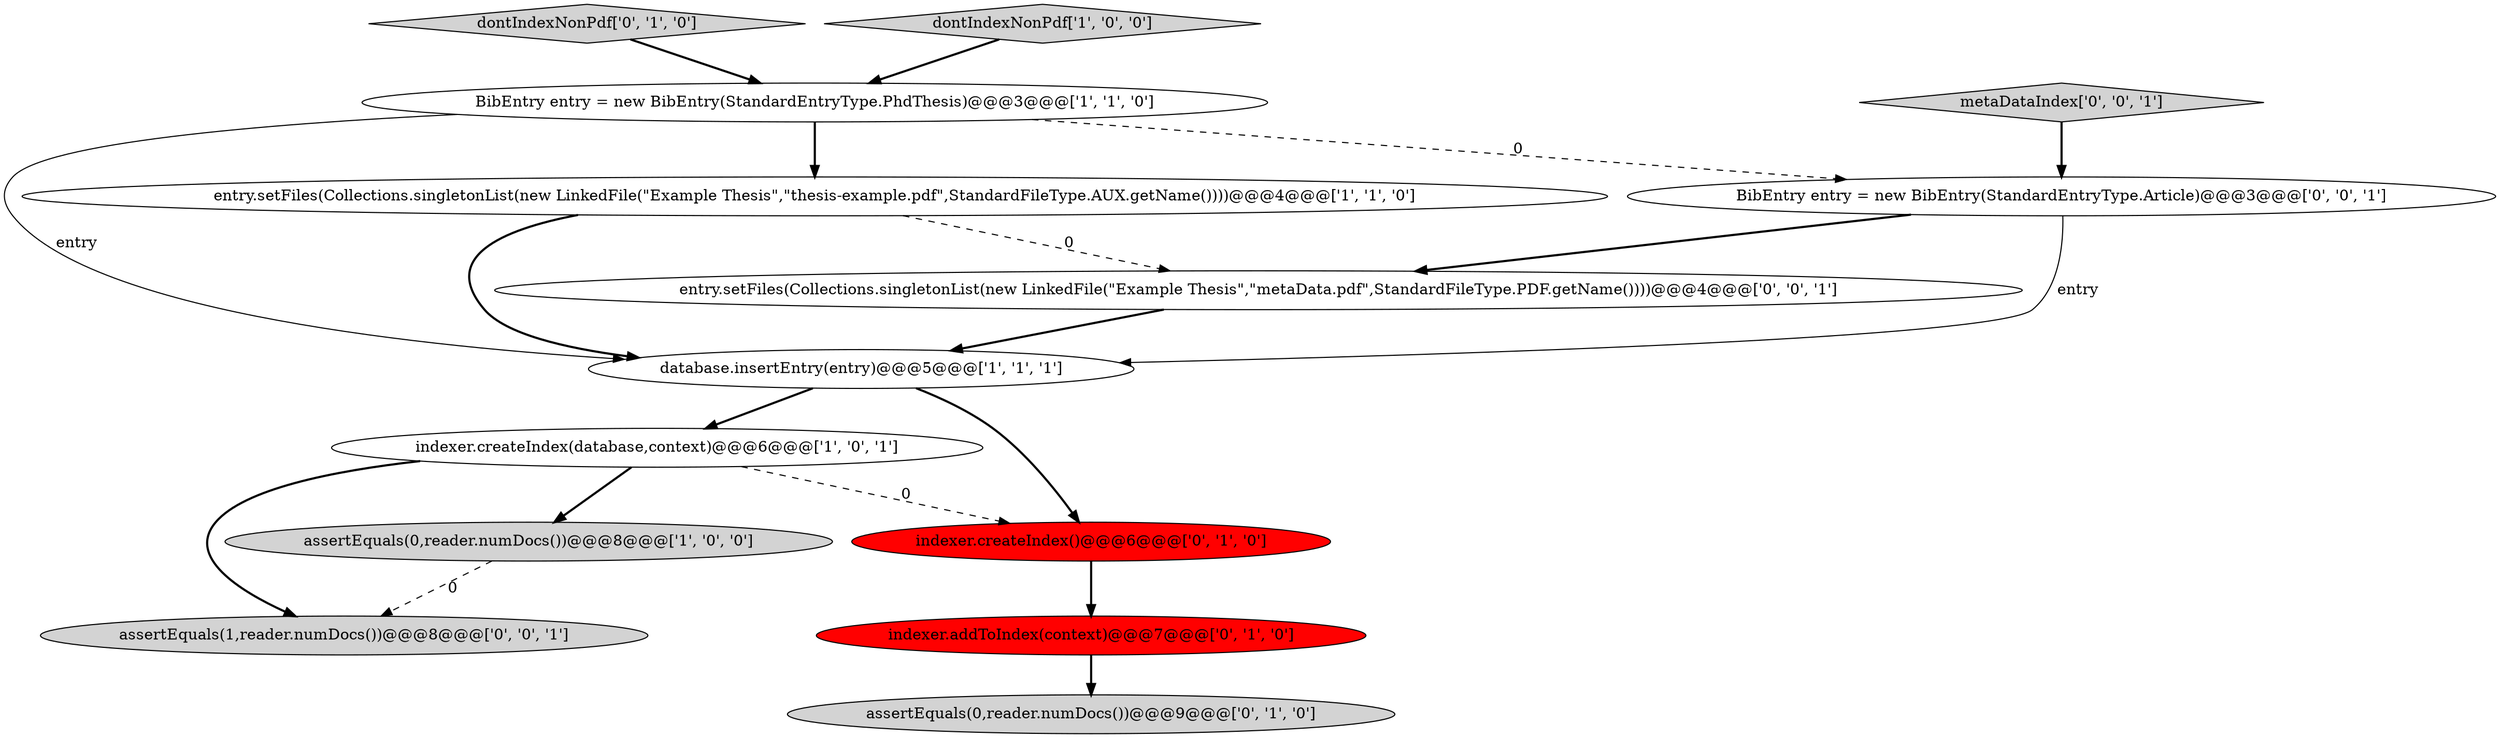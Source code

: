 digraph {
10 [style = filled, label = "BibEntry entry = new BibEntry(StandardEntryType.Article)@@@3@@@['0', '0', '1']", fillcolor = white, shape = ellipse image = "AAA0AAABBB3BBB"];
4 [style = filled, label = "assertEquals(0,reader.numDocs())@@@8@@@['1', '0', '0']", fillcolor = lightgray, shape = ellipse image = "AAA0AAABBB1BBB"];
8 [style = filled, label = "assertEquals(0,reader.numDocs())@@@9@@@['0', '1', '0']", fillcolor = lightgray, shape = ellipse image = "AAA0AAABBB2BBB"];
6 [style = filled, label = "dontIndexNonPdf['0', '1', '0']", fillcolor = lightgray, shape = diamond image = "AAA0AAABBB2BBB"];
11 [style = filled, label = "entry.setFiles(Collections.singletonList(new LinkedFile(\"Example Thesis\",\"metaData.pdf\",StandardFileType.PDF.getName())))@@@4@@@['0', '0', '1']", fillcolor = white, shape = ellipse image = "AAA0AAABBB3BBB"];
12 [style = filled, label = "assertEquals(1,reader.numDocs())@@@8@@@['0', '0', '1']", fillcolor = lightgray, shape = ellipse image = "AAA0AAABBB3BBB"];
2 [style = filled, label = "indexer.createIndex(database,context)@@@6@@@['1', '0', '1']", fillcolor = white, shape = ellipse image = "AAA0AAABBB1BBB"];
7 [style = filled, label = "indexer.createIndex()@@@6@@@['0', '1', '0']", fillcolor = red, shape = ellipse image = "AAA1AAABBB2BBB"];
5 [style = filled, label = "database.insertEntry(entry)@@@5@@@['1', '1', '1']", fillcolor = white, shape = ellipse image = "AAA0AAABBB1BBB"];
9 [style = filled, label = "indexer.addToIndex(context)@@@7@@@['0', '1', '0']", fillcolor = red, shape = ellipse image = "AAA1AAABBB2BBB"];
13 [style = filled, label = "metaDataIndex['0', '0', '1']", fillcolor = lightgray, shape = diamond image = "AAA0AAABBB3BBB"];
3 [style = filled, label = "dontIndexNonPdf['1', '0', '0']", fillcolor = lightgray, shape = diamond image = "AAA0AAABBB1BBB"];
0 [style = filled, label = "BibEntry entry = new BibEntry(StandardEntryType.PhdThesis)@@@3@@@['1', '1', '0']", fillcolor = white, shape = ellipse image = "AAA0AAABBB1BBB"];
1 [style = filled, label = "entry.setFiles(Collections.singletonList(new LinkedFile(\"Example Thesis\",\"thesis-example.pdf\",StandardFileType.AUX.getName())))@@@4@@@['1', '1', '0']", fillcolor = white, shape = ellipse image = "AAA0AAABBB1BBB"];
1->5 [style = bold, label=""];
7->9 [style = bold, label=""];
13->10 [style = bold, label=""];
5->7 [style = bold, label=""];
10->5 [style = solid, label="entry"];
11->5 [style = bold, label=""];
5->2 [style = bold, label=""];
6->0 [style = bold, label=""];
4->12 [style = dashed, label="0"];
2->7 [style = dashed, label="0"];
9->8 [style = bold, label=""];
2->4 [style = bold, label=""];
1->11 [style = dashed, label="0"];
0->1 [style = bold, label=""];
0->5 [style = solid, label="entry"];
0->10 [style = dashed, label="0"];
3->0 [style = bold, label=""];
2->12 [style = bold, label=""];
10->11 [style = bold, label=""];
}
